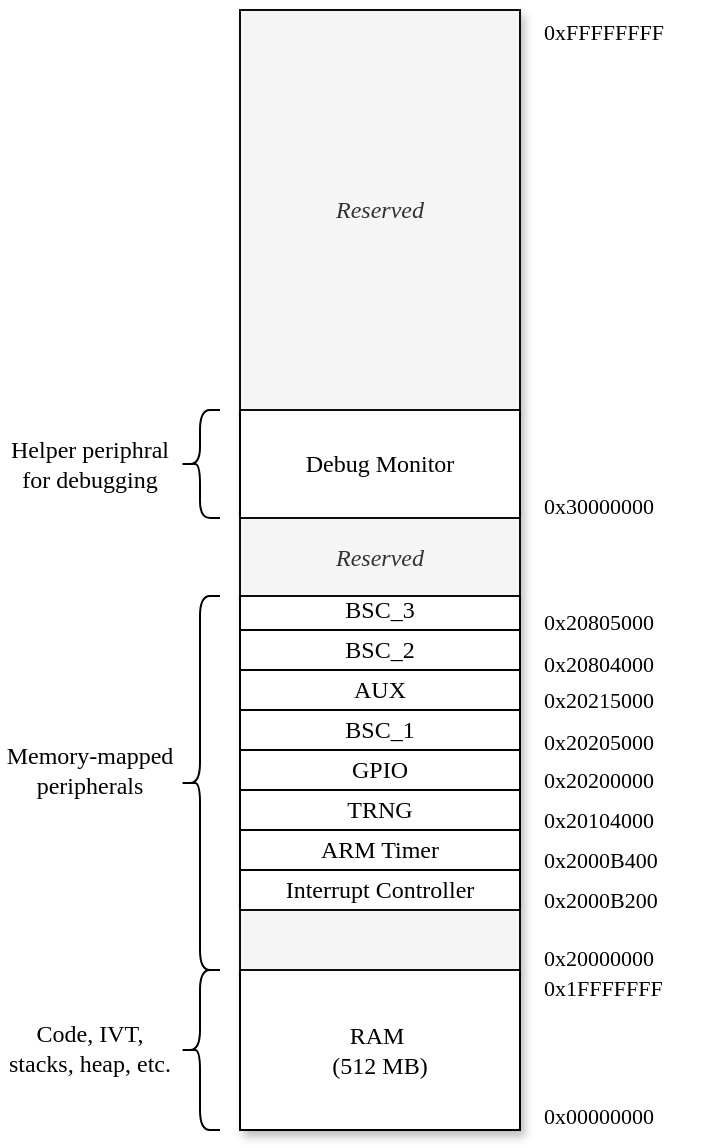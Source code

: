 <mxfile version="21.6.8" type="device">
  <diagram name="Page-1" id="CShNJLnCOTn1WwsLUaTq">
    <mxGraphModel dx="1036" dy="614" grid="1" gridSize="10" guides="1" tooltips="1" connect="1" arrows="1" fold="1" page="1" pageScale="1" pageWidth="850" pageHeight="1100" math="0" shadow="0">
      <root>
        <mxCell id="0" />
        <mxCell id="1" parent="0" />
        <mxCell id="hm1mPTvstu3DonnpJ4DP-29" value="" style="rounded=0;whiteSpace=wrap;html=1;shadow=1;fontFamily=Computer Modern;fontStyle=2" parent="1" vertex="1">
          <mxGeometry x="300" y="160" width="140" height="560" as="geometry" />
        </mxCell>
        <mxCell id="hm1mPTvstu3DonnpJ4DP-1" value="RAM&amp;nbsp;&lt;br&gt;(512 MB)" style="rounded=0;whiteSpace=wrap;html=1;shadow=0;fontFamily=Computer Modern;" parent="1" vertex="1">
          <mxGeometry x="300" y="640" width="140" height="80" as="geometry" />
        </mxCell>
        <mxCell id="hm1mPTvstu3DonnpJ4DP-2" value="Interrupt Controller" style="rounded=0;whiteSpace=wrap;html=1;shadow=0;fontFamily=Computer Modern;" parent="1" vertex="1">
          <mxGeometry x="300" y="590" width="140" height="20" as="geometry" />
        </mxCell>
        <mxCell id="hm1mPTvstu3DonnpJ4DP-3" value="ARM Timer" style="rounded=0;whiteSpace=wrap;html=1;shadow=0;fontFamily=Computer Modern;" parent="1" vertex="1">
          <mxGeometry x="300" y="570" width="140" height="20" as="geometry" />
        </mxCell>
        <mxCell id="hm1mPTvstu3DonnpJ4DP-4" value="GPIO" style="rounded=0;whiteSpace=wrap;html=1;shadow=0;fontFamily=Computer Modern;" parent="1" vertex="1">
          <mxGeometry x="300" y="530" width="140" height="20" as="geometry" />
        </mxCell>
        <mxCell id="hm1mPTvstu3DonnpJ4DP-5" value="TRNG" style="rounded=0;whiteSpace=wrap;html=1;shadow=0;fontFamily=Computer Modern;" parent="1" vertex="1">
          <mxGeometry x="300" y="550" width="140" height="20" as="geometry" />
        </mxCell>
        <mxCell id="hm1mPTvstu3DonnpJ4DP-7" value="AUX" style="rounded=0;whiteSpace=wrap;html=1;shadow=0;fontFamily=Computer Modern;" parent="1" vertex="1">
          <mxGeometry x="300" y="490" width="140" height="20" as="geometry" />
        </mxCell>
        <mxCell id="hm1mPTvstu3DonnpJ4DP-8" value="BSC_1" style="rounded=0;whiteSpace=wrap;html=1;shadow=0;fontFamily=Computer Modern;" parent="1" vertex="1">
          <mxGeometry x="300" y="510" width="140" height="20" as="geometry" />
        </mxCell>
        <mxCell id="hm1mPTvstu3DonnpJ4DP-9" value="BSC_2" style="rounded=0;whiteSpace=wrap;html=1;shadow=0;fontFamily=Computer Modern;" parent="1" vertex="1">
          <mxGeometry x="300" y="470" width="140" height="20" as="geometry" />
        </mxCell>
        <mxCell id="hm1mPTvstu3DonnpJ4DP-10" value="BSC_3" style="rounded=0;whiteSpace=wrap;html=1;shadow=0;fontFamily=Computer Modern;" parent="1" vertex="1">
          <mxGeometry x="300" y="450" width="140" height="20" as="geometry" />
        </mxCell>
        <mxCell id="hm1mPTvstu3DonnpJ4DP-11" value="Debug Monitor" style="rounded=0;whiteSpace=wrap;html=1;shadow=0;fontFamily=Computer Modern;" parent="1" vertex="1">
          <mxGeometry x="300" y="360" width="140" height="54" as="geometry" />
        </mxCell>
        <mxCell id="hm1mPTvstu3DonnpJ4DP-12" value="Reserved" style="rounded=0;whiteSpace=wrap;html=1;shadow=0;fontFamily=Computer Modern;fillColor=#f5f5f5;fontColor=#333333;strokeColor=#0D0D0D;fontStyle=2" parent="1" vertex="1">
          <mxGeometry x="300" y="160" width="140" height="200" as="geometry" />
        </mxCell>
        <mxCell id="hm1mPTvstu3DonnpJ4DP-13" value="Reserved" style="rounded=0;whiteSpace=wrap;html=1;shadow=0;fontFamily=Computer Modern;fillColor=#f5f5f5;fontColor=#333333;strokeColor=#0D0D0D;fontStyle=2" parent="1" vertex="1">
          <mxGeometry x="300" y="414" width="140" height="39" as="geometry" />
        </mxCell>
        <mxCell id="hm1mPTvstu3DonnpJ4DP-14" value="" style="rounded=0;whiteSpace=wrap;html=1;shadow=0;fontFamily=Computer Modern;fillColor=#f5f5f5;fontColor=#333333;strokeColor=#0D0D0D;" parent="1" vertex="1">
          <mxGeometry x="300" y="610" width="140" height="30" as="geometry" />
        </mxCell>
        <mxCell id="hm1mPTvstu3DonnpJ4DP-16" value="0x00000000" style="text;html=1;strokeColor=none;fillColor=none;align=left;verticalAlign=middle;whiteSpace=wrap;rounded=0;fontFamily=Lucida Console;fontSize=11;" parent="1" vertex="1">
          <mxGeometry x="450" y="698" width="80" height="30" as="geometry" />
        </mxCell>
        <mxCell id="hm1mPTvstu3DonnpJ4DP-17" value="0x1FFFFFFF" style="text;html=1;strokeColor=none;fillColor=none;align=left;verticalAlign=middle;whiteSpace=wrap;rounded=0;fontFamily=Lucida Console;fontSize=11;" parent="1" vertex="1">
          <mxGeometry x="450" y="634" width="80" height="30" as="geometry" />
        </mxCell>
        <mxCell id="hm1mPTvstu3DonnpJ4DP-18" value="0x20000000" style="text;html=1;strokeColor=none;fillColor=none;align=left;verticalAlign=middle;whiteSpace=wrap;rounded=0;fontFamily=Lucida Console;strokeWidth=2;fontSize=11;" parent="1" vertex="1">
          <mxGeometry x="450" y="619" width="80" height="30" as="geometry" />
        </mxCell>
        <mxCell id="hm1mPTvstu3DonnpJ4DP-19" value="0x2000B200" style="text;html=1;strokeColor=none;fillColor=none;align=left;verticalAlign=middle;whiteSpace=wrap;rounded=0;fontFamily=Lucida Console;strokeWidth=2;fontSize=11;" parent="1" vertex="1">
          <mxGeometry x="450" y="590" width="80" height="30" as="geometry" />
        </mxCell>
        <mxCell id="hm1mPTvstu3DonnpJ4DP-20" value="0x2000B400" style="text;html=1;strokeColor=none;fillColor=none;align=left;verticalAlign=middle;whiteSpace=wrap;rounded=0;fontFamily=Lucida Console;strokeWidth=2;fontSize=11;" parent="1" vertex="1">
          <mxGeometry x="450" y="570" width="80" height="30" as="geometry" />
        </mxCell>
        <mxCell id="hm1mPTvstu3DonnpJ4DP-21" value="0x20104000" style="text;html=1;strokeColor=none;fillColor=none;align=left;verticalAlign=middle;whiteSpace=wrap;rounded=0;fontFamily=Lucida Console;strokeWidth=2;fontSize=11;" parent="1" vertex="1">
          <mxGeometry x="450" y="550" width="80" height="30" as="geometry" />
        </mxCell>
        <mxCell id="hm1mPTvstu3DonnpJ4DP-22" value="0x30000000" style="text;html=1;strokeColor=none;fillColor=none;align=left;verticalAlign=middle;whiteSpace=wrap;rounded=0;fontFamily=Lucida Console;strokeWidth=2;fontSize=11;" parent="1" vertex="1">
          <mxGeometry x="450" y="393" width="80" height="30" as="geometry" />
        </mxCell>
        <mxCell id="hm1mPTvstu3DonnpJ4DP-23" value="0x20200000" style="text;html=1;strokeColor=none;fillColor=none;align=left;verticalAlign=middle;whiteSpace=wrap;rounded=0;fontFamily=Lucida Console;strokeWidth=2;fontSize=11;" parent="1" vertex="1">
          <mxGeometry x="450" y="530" width="80" height="30" as="geometry" />
        </mxCell>
        <mxCell id="hm1mPTvstu3DonnpJ4DP-24" value="0x20205000" style="text;html=1;strokeColor=none;fillColor=none;align=left;verticalAlign=middle;whiteSpace=wrap;rounded=0;fontFamily=Lucida Console;strokeWidth=2;fontSize=11;" parent="1" vertex="1">
          <mxGeometry x="450" y="511" width="80" height="30" as="geometry" />
        </mxCell>
        <mxCell id="hm1mPTvstu3DonnpJ4DP-25" value="0x20215000" style="text;html=1;strokeColor=none;fillColor=none;align=left;verticalAlign=middle;whiteSpace=wrap;rounded=0;fontFamily=Lucida Console;strokeWidth=2;fontSize=11;" parent="1" vertex="1">
          <mxGeometry x="450" y="490" width="80" height="30" as="geometry" />
        </mxCell>
        <mxCell id="hm1mPTvstu3DonnpJ4DP-26" value="0x20804000" style="text;html=1;strokeColor=none;fillColor=none;align=left;verticalAlign=middle;whiteSpace=wrap;rounded=0;fontFamily=Lucida Console;strokeWidth=2;fontSize=11;" parent="1" vertex="1">
          <mxGeometry x="450" y="472" width="80" height="30" as="geometry" />
        </mxCell>
        <mxCell id="hm1mPTvstu3DonnpJ4DP-27" value="0x20805000" style="text;html=1;strokeColor=none;fillColor=none;align=left;verticalAlign=middle;whiteSpace=wrap;rounded=0;fontFamily=Lucida Console;strokeWidth=2;fontSize=11;" parent="1" vertex="1">
          <mxGeometry x="450" y="451" width="80" height="30" as="geometry" />
        </mxCell>
        <mxCell id="hm1mPTvstu3DonnpJ4DP-28" value="0xFFFFFFFF" style="text;html=1;strokeColor=none;fillColor=none;align=left;verticalAlign=middle;whiteSpace=wrap;rounded=0;fontFamily=Lucida Console;strokeWidth=2;fontSize=11;" parent="1" vertex="1">
          <mxGeometry x="450" y="156" width="80" height="30" as="geometry" />
        </mxCell>
        <mxCell id="hm1mPTvstu3DonnpJ4DP-30" value="" style="shape=curlyBracket;whiteSpace=wrap;html=1;rounded=1;labelPosition=left;verticalLabelPosition=middle;align=right;verticalAlign=middle;" parent="1" vertex="1">
          <mxGeometry x="270" y="453" width="20" height="187" as="geometry" />
        </mxCell>
        <mxCell id="hm1mPTvstu3DonnpJ4DP-31" value="" style="shape=curlyBracket;whiteSpace=wrap;html=1;rounded=1;labelPosition=left;verticalLabelPosition=middle;align=right;verticalAlign=middle;" parent="1" vertex="1">
          <mxGeometry x="270" y="360" width="20" height="54" as="geometry" />
        </mxCell>
        <mxCell id="hm1mPTvstu3DonnpJ4DP-32" value="" style="shape=curlyBracket;whiteSpace=wrap;html=1;rounded=1;labelPosition=left;verticalLabelPosition=middle;align=right;verticalAlign=middle;" parent="1" vertex="1">
          <mxGeometry x="270" y="640" width="20" height="80" as="geometry" />
        </mxCell>
        <mxCell id="hm1mPTvstu3DonnpJ4DP-33" value="Helper periphral for debugging" style="text;html=1;strokeColor=none;fillColor=none;align=center;verticalAlign=middle;whiteSpace=wrap;rounded=0;fontFamily=Computer Modern;" parent="1" vertex="1">
          <mxGeometry x="180" y="372" width="90" height="30" as="geometry" />
        </mxCell>
        <mxCell id="hm1mPTvstu3DonnpJ4DP-34" value="Memory-mapped peripherals" style="text;html=1;strokeColor=none;fillColor=none;align=center;verticalAlign=middle;whiteSpace=wrap;rounded=0;fontFamily=Computer Modern;" parent="1" vertex="1">
          <mxGeometry x="180" y="525" width="90" height="30" as="geometry" />
        </mxCell>
        <mxCell id="hm1mPTvstu3DonnpJ4DP-35" value="Code, IVT, stacks, heap, etc." style="text;html=1;strokeColor=none;fillColor=none;align=center;verticalAlign=middle;whiteSpace=wrap;rounded=0;fontFamily=Computer Modern;" parent="1" vertex="1">
          <mxGeometry x="180" y="664" width="90" height="30" as="geometry" />
        </mxCell>
      </root>
    </mxGraphModel>
  </diagram>
</mxfile>
